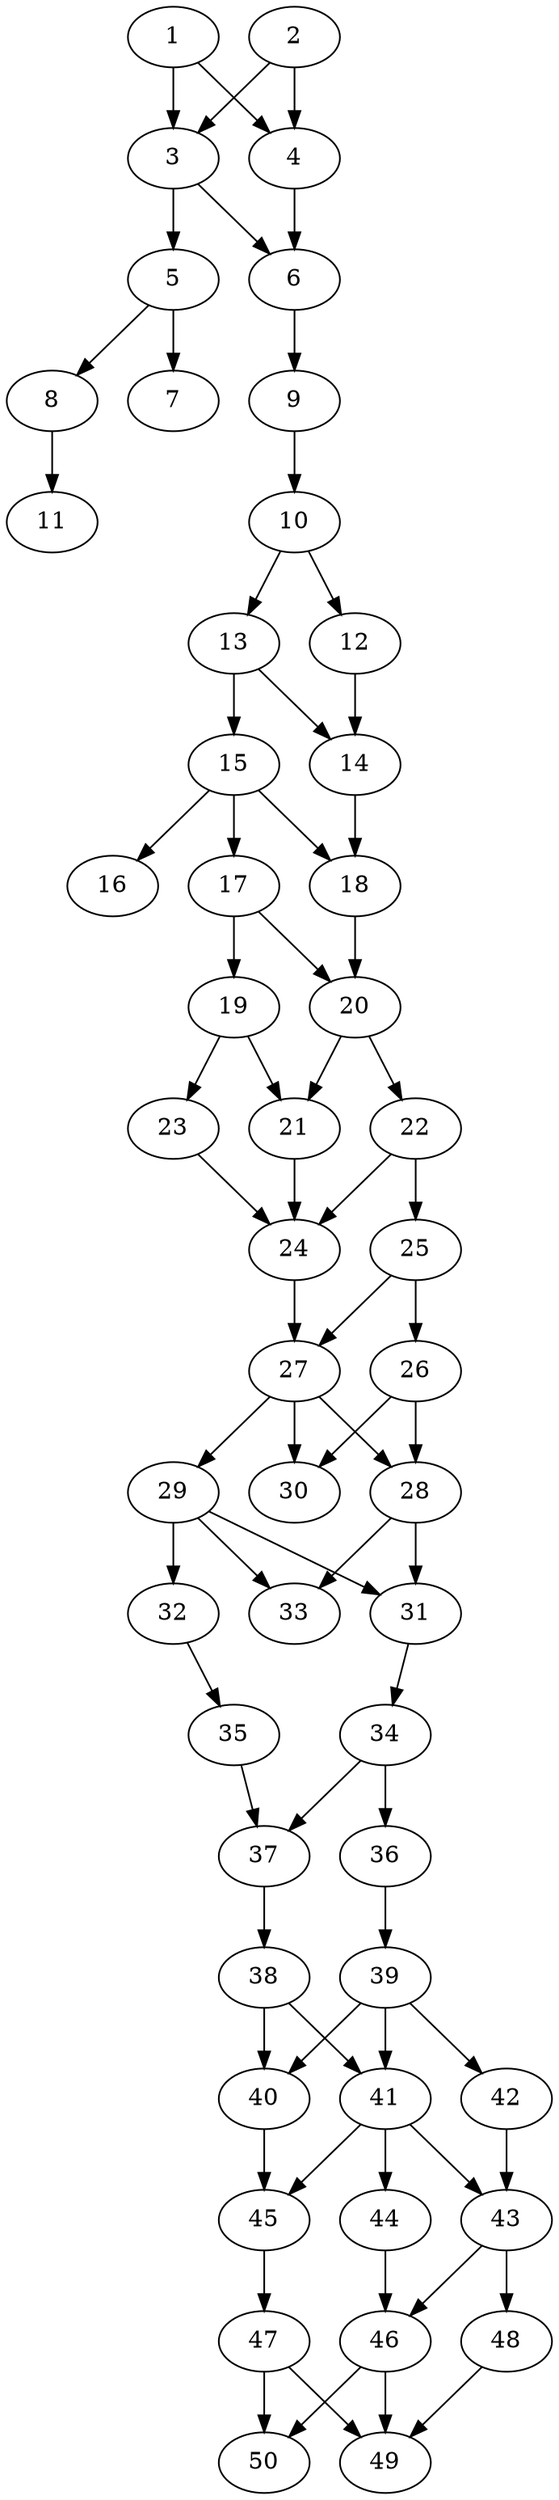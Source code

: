 // DAG automatically generated by daggen at Thu Oct  3 14:07:58 2019
// ./daggen --dot -n 50 --ccr 0.5 --fat 0.3 --regular 0.7 --density 0.7 --mindata 5242880 --maxdata 52428800 
digraph G {
  1 [size="93673472", alpha="0.09", expect_size="46836736"] 
  1 -> 3 [size ="46836736"]
  1 -> 4 [size ="46836736"]
  2 [size="28166144", alpha="0.15", expect_size="14083072"] 
  2 -> 3 [size ="14083072"]
  2 -> 4 [size ="14083072"]
  3 [size="64143360", alpha="0.07", expect_size="32071680"] 
  3 -> 5 [size ="32071680"]
  3 -> 6 [size ="32071680"]
  4 [size="70273024", alpha="0.16", expect_size="35136512"] 
  4 -> 6 [size ="35136512"]
  5 [size="85295104", alpha="0.04", expect_size="42647552"] 
  5 -> 7 [size ="42647552"]
  5 -> 8 [size ="42647552"]
  6 [size="104042496", alpha="0.01", expect_size="52021248"] 
  6 -> 9 [size ="52021248"]
  7 [size="27033600", alpha="0.10", expect_size="13516800"] 
  8 [size="29515776", alpha="0.02", expect_size="14757888"] 
  8 -> 11 [size ="14757888"]
  9 [size="76023808", alpha="0.04", expect_size="38011904"] 
  9 -> 10 [size ="38011904"]
  10 [size="59516928", alpha="0.01", expect_size="29758464"] 
  10 -> 12 [size ="29758464"]
  10 -> 13 [size ="29758464"]
  11 [size="63127552", alpha="0.20", expect_size="31563776"] 
  12 [size="11397120", alpha="0.01", expect_size="5698560"] 
  12 -> 14 [size ="5698560"]
  13 [size="80539648", alpha="0.16", expect_size="40269824"] 
  13 -> 14 [size ="40269824"]
  13 -> 15 [size ="40269824"]
  14 [size="18173952", alpha="0.15", expect_size="9086976"] 
  14 -> 18 [size ="9086976"]
  15 [size="93714432", alpha="0.06", expect_size="46857216"] 
  15 -> 16 [size ="46857216"]
  15 -> 17 [size ="46857216"]
  15 -> 18 [size ="46857216"]
  16 [size="19603456", alpha="0.19", expect_size="9801728"] 
  17 [size="25403392", alpha="0.03", expect_size="12701696"] 
  17 -> 19 [size ="12701696"]
  17 -> 20 [size ="12701696"]
  18 [size="74838016", alpha="0.03", expect_size="37419008"] 
  18 -> 20 [size ="37419008"]
  19 [size="84340736", alpha="0.09", expect_size="42170368"] 
  19 -> 21 [size ="42170368"]
  19 -> 23 [size ="42170368"]
  20 [size="101828608", alpha="0.14", expect_size="50914304"] 
  20 -> 21 [size ="50914304"]
  20 -> 22 [size ="50914304"]
  21 [size="13746176", alpha="0.17", expect_size="6873088"] 
  21 -> 24 [size ="6873088"]
  22 [size="11708416", alpha="0.04", expect_size="5854208"] 
  22 -> 24 [size ="5854208"]
  22 -> 25 [size ="5854208"]
  23 [size="18745344", alpha="0.02", expect_size="9372672"] 
  23 -> 24 [size ="9372672"]
  24 [size="95524864", alpha="0.12", expect_size="47762432"] 
  24 -> 27 [size ="47762432"]
  25 [size="73062400", alpha="0.19", expect_size="36531200"] 
  25 -> 26 [size ="36531200"]
  25 -> 27 [size ="36531200"]
  26 [size="101566464", alpha="0.05", expect_size="50783232"] 
  26 -> 28 [size ="50783232"]
  26 -> 30 [size ="50783232"]
  27 [size="96620544", alpha="0.15", expect_size="48310272"] 
  27 -> 28 [size ="48310272"]
  27 -> 29 [size ="48310272"]
  27 -> 30 [size ="48310272"]
  28 [size="15521792", alpha="0.09", expect_size="7760896"] 
  28 -> 31 [size ="7760896"]
  28 -> 33 [size ="7760896"]
  29 [size="31723520", alpha="0.16", expect_size="15861760"] 
  29 -> 31 [size ="15861760"]
  29 -> 32 [size ="15861760"]
  29 -> 33 [size ="15861760"]
  30 [size="74127360", alpha="0.14", expect_size="37063680"] 
  31 [size="46661632", alpha="0.04", expect_size="23330816"] 
  31 -> 34 [size ="23330816"]
  32 [size="32512000", alpha="0.13", expect_size="16256000"] 
  32 -> 35 [size ="16256000"]
  33 [size="49360896", alpha="0.17", expect_size="24680448"] 
  34 [size="56496128", alpha="0.03", expect_size="28248064"] 
  34 -> 36 [size ="28248064"]
  34 -> 37 [size ="28248064"]
  35 [size="19333120", alpha="0.07", expect_size="9666560"] 
  35 -> 37 [size ="9666560"]
  36 [size="12681216", alpha="0.12", expect_size="6340608"] 
  36 -> 39 [size ="6340608"]
  37 [size="35725312", alpha="0.01", expect_size="17862656"] 
  37 -> 38 [size ="17862656"]
  38 [size="10645504", alpha="0.03", expect_size="5322752"] 
  38 -> 40 [size ="5322752"]
  38 -> 41 [size ="5322752"]
  39 [size="50839552", alpha="0.01", expect_size="25419776"] 
  39 -> 40 [size ="25419776"]
  39 -> 41 [size ="25419776"]
  39 -> 42 [size ="25419776"]
  40 [size="33105920", alpha="0.19", expect_size="16552960"] 
  40 -> 45 [size ="16552960"]
  41 [size="100845568", alpha="0.17", expect_size="50422784"] 
  41 -> 43 [size ="50422784"]
  41 -> 44 [size ="50422784"]
  41 -> 45 [size ="50422784"]
  42 [size="23586816", alpha="0.15", expect_size="11793408"] 
  42 -> 43 [size ="11793408"]
  43 [size="85358592", alpha="0.15", expect_size="42679296"] 
  43 -> 46 [size ="42679296"]
  43 -> 48 [size ="42679296"]
  44 [size="73097216", alpha="0.13", expect_size="36548608"] 
  44 -> 46 [size ="36548608"]
  45 [size="88864768", alpha="0.04", expect_size="44432384"] 
  45 -> 47 [size ="44432384"]
  46 [size="27148288", alpha="0.15", expect_size="13574144"] 
  46 -> 49 [size ="13574144"]
  46 -> 50 [size ="13574144"]
  47 [size="85811200", alpha="0.04", expect_size="42905600"] 
  47 -> 49 [size ="42905600"]
  47 -> 50 [size ="42905600"]
  48 [size="91027456", alpha="0.14", expect_size="45513728"] 
  48 -> 49 [size ="45513728"]
  49 [size="12777472", alpha="0.08", expect_size="6388736"] 
  50 [size="19292160", alpha="0.16", expect_size="9646080"] 
}
